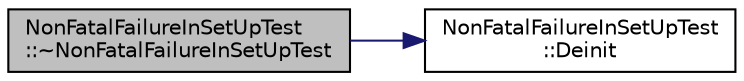 digraph "NonFatalFailureInSetUpTest::~NonFatalFailureInSetUpTest"
{
 // LATEX_PDF_SIZE
  bgcolor="transparent";
  edge [fontname="Helvetica",fontsize="10",labelfontname="Helvetica",labelfontsize="10"];
  node [fontname="Helvetica",fontsize="10",shape=record];
  rankdir="LR";
  Node1 [label="NonFatalFailureInSetUpTest\l::~NonFatalFailureInSetUpTest",height=0.2,width=0.4,color="black", fillcolor="grey75", style="filled", fontcolor="black",tooltip=" "];
  Node1 -> Node2 [color="midnightblue",fontsize="10",style="solid",fontname="Helvetica"];
  Node2 [label="NonFatalFailureInSetUpTest\l::Deinit",height=0.2,width=0.4,color="black",URL="$classNonFatalFailureInSetUpTest.html#a86ecc924c67807b75e5ef5e89d8277ce",tooltip=" "];
}
